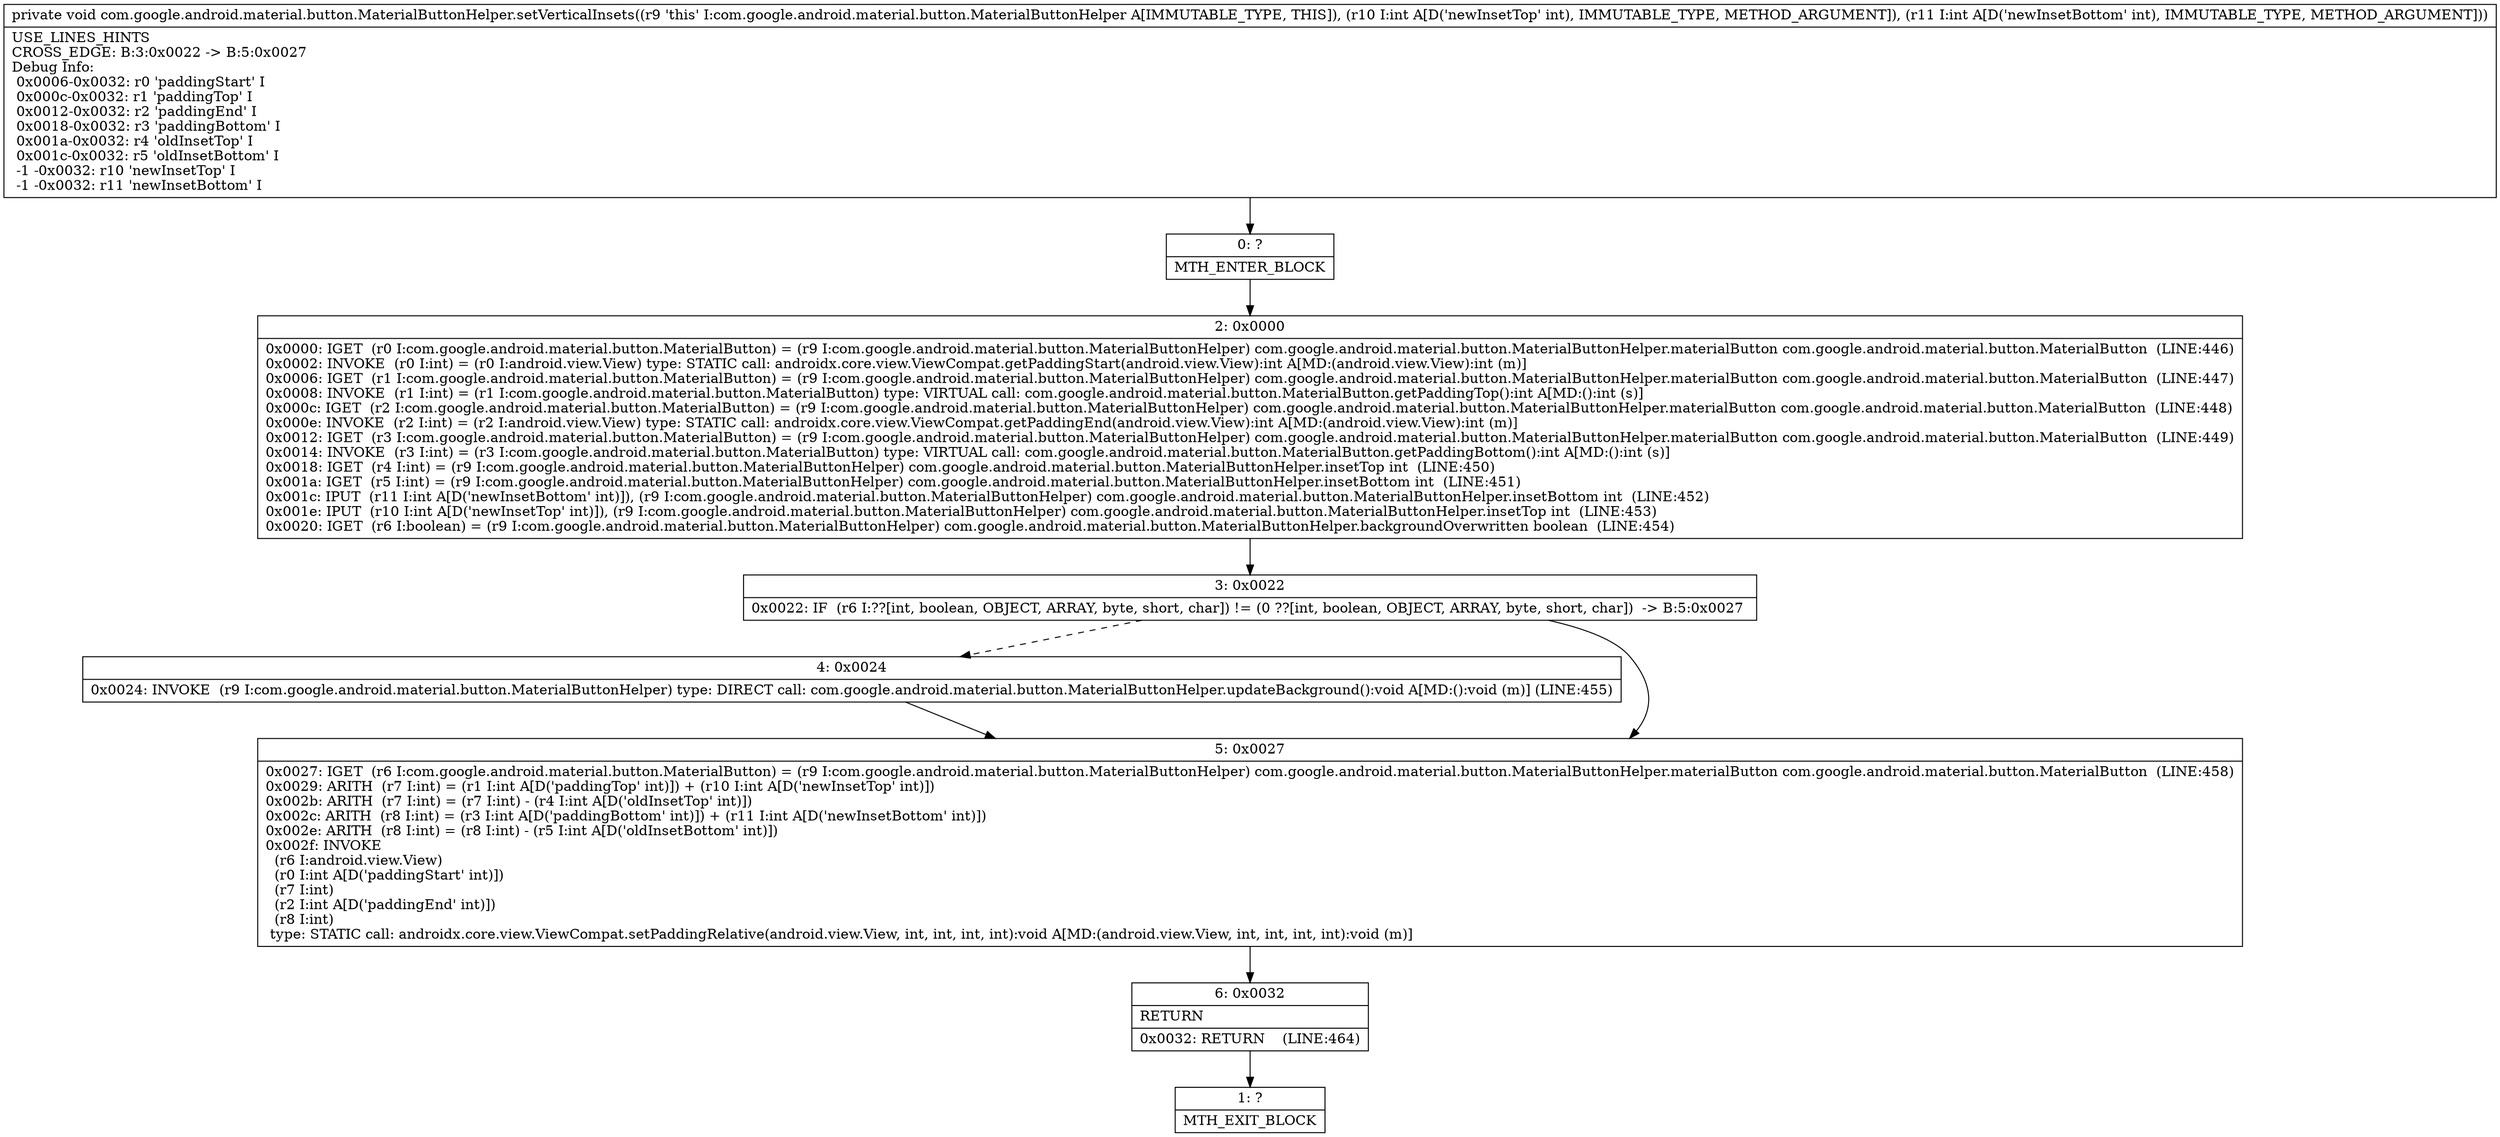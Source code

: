 digraph "CFG forcom.google.android.material.button.MaterialButtonHelper.setVerticalInsets(II)V" {
Node_0 [shape=record,label="{0\:\ ?|MTH_ENTER_BLOCK\l}"];
Node_2 [shape=record,label="{2\:\ 0x0000|0x0000: IGET  (r0 I:com.google.android.material.button.MaterialButton) = (r9 I:com.google.android.material.button.MaterialButtonHelper) com.google.android.material.button.MaterialButtonHelper.materialButton com.google.android.material.button.MaterialButton  (LINE:446)\l0x0002: INVOKE  (r0 I:int) = (r0 I:android.view.View) type: STATIC call: androidx.core.view.ViewCompat.getPaddingStart(android.view.View):int A[MD:(android.view.View):int (m)]\l0x0006: IGET  (r1 I:com.google.android.material.button.MaterialButton) = (r9 I:com.google.android.material.button.MaterialButtonHelper) com.google.android.material.button.MaterialButtonHelper.materialButton com.google.android.material.button.MaterialButton  (LINE:447)\l0x0008: INVOKE  (r1 I:int) = (r1 I:com.google.android.material.button.MaterialButton) type: VIRTUAL call: com.google.android.material.button.MaterialButton.getPaddingTop():int A[MD:():int (s)]\l0x000c: IGET  (r2 I:com.google.android.material.button.MaterialButton) = (r9 I:com.google.android.material.button.MaterialButtonHelper) com.google.android.material.button.MaterialButtonHelper.materialButton com.google.android.material.button.MaterialButton  (LINE:448)\l0x000e: INVOKE  (r2 I:int) = (r2 I:android.view.View) type: STATIC call: androidx.core.view.ViewCompat.getPaddingEnd(android.view.View):int A[MD:(android.view.View):int (m)]\l0x0012: IGET  (r3 I:com.google.android.material.button.MaterialButton) = (r9 I:com.google.android.material.button.MaterialButtonHelper) com.google.android.material.button.MaterialButtonHelper.materialButton com.google.android.material.button.MaterialButton  (LINE:449)\l0x0014: INVOKE  (r3 I:int) = (r3 I:com.google.android.material.button.MaterialButton) type: VIRTUAL call: com.google.android.material.button.MaterialButton.getPaddingBottom():int A[MD:():int (s)]\l0x0018: IGET  (r4 I:int) = (r9 I:com.google.android.material.button.MaterialButtonHelper) com.google.android.material.button.MaterialButtonHelper.insetTop int  (LINE:450)\l0x001a: IGET  (r5 I:int) = (r9 I:com.google.android.material.button.MaterialButtonHelper) com.google.android.material.button.MaterialButtonHelper.insetBottom int  (LINE:451)\l0x001c: IPUT  (r11 I:int A[D('newInsetBottom' int)]), (r9 I:com.google.android.material.button.MaterialButtonHelper) com.google.android.material.button.MaterialButtonHelper.insetBottom int  (LINE:452)\l0x001e: IPUT  (r10 I:int A[D('newInsetTop' int)]), (r9 I:com.google.android.material.button.MaterialButtonHelper) com.google.android.material.button.MaterialButtonHelper.insetTop int  (LINE:453)\l0x0020: IGET  (r6 I:boolean) = (r9 I:com.google.android.material.button.MaterialButtonHelper) com.google.android.material.button.MaterialButtonHelper.backgroundOverwritten boolean  (LINE:454)\l}"];
Node_3 [shape=record,label="{3\:\ 0x0022|0x0022: IF  (r6 I:??[int, boolean, OBJECT, ARRAY, byte, short, char]) != (0 ??[int, boolean, OBJECT, ARRAY, byte, short, char])  \-\> B:5:0x0027 \l}"];
Node_4 [shape=record,label="{4\:\ 0x0024|0x0024: INVOKE  (r9 I:com.google.android.material.button.MaterialButtonHelper) type: DIRECT call: com.google.android.material.button.MaterialButtonHelper.updateBackground():void A[MD:():void (m)] (LINE:455)\l}"];
Node_5 [shape=record,label="{5\:\ 0x0027|0x0027: IGET  (r6 I:com.google.android.material.button.MaterialButton) = (r9 I:com.google.android.material.button.MaterialButtonHelper) com.google.android.material.button.MaterialButtonHelper.materialButton com.google.android.material.button.MaterialButton  (LINE:458)\l0x0029: ARITH  (r7 I:int) = (r1 I:int A[D('paddingTop' int)]) + (r10 I:int A[D('newInsetTop' int)]) \l0x002b: ARITH  (r7 I:int) = (r7 I:int) \- (r4 I:int A[D('oldInsetTop' int)]) \l0x002c: ARITH  (r8 I:int) = (r3 I:int A[D('paddingBottom' int)]) + (r11 I:int A[D('newInsetBottom' int)]) \l0x002e: ARITH  (r8 I:int) = (r8 I:int) \- (r5 I:int A[D('oldInsetBottom' int)]) \l0x002f: INVOKE  \l  (r6 I:android.view.View)\l  (r0 I:int A[D('paddingStart' int)])\l  (r7 I:int)\l  (r2 I:int A[D('paddingEnd' int)])\l  (r8 I:int)\l type: STATIC call: androidx.core.view.ViewCompat.setPaddingRelative(android.view.View, int, int, int, int):void A[MD:(android.view.View, int, int, int, int):void (m)]\l}"];
Node_6 [shape=record,label="{6\:\ 0x0032|RETURN\l|0x0032: RETURN    (LINE:464)\l}"];
Node_1 [shape=record,label="{1\:\ ?|MTH_EXIT_BLOCK\l}"];
MethodNode[shape=record,label="{private void com.google.android.material.button.MaterialButtonHelper.setVerticalInsets((r9 'this' I:com.google.android.material.button.MaterialButtonHelper A[IMMUTABLE_TYPE, THIS]), (r10 I:int A[D('newInsetTop' int), IMMUTABLE_TYPE, METHOD_ARGUMENT]), (r11 I:int A[D('newInsetBottom' int), IMMUTABLE_TYPE, METHOD_ARGUMENT]))  | USE_LINES_HINTS\lCROSS_EDGE: B:3:0x0022 \-\> B:5:0x0027\lDebug Info:\l  0x0006\-0x0032: r0 'paddingStart' I\l  0x000c\-0x0032: r1 'paddingTop' I\l  0x0012\-0x0032: r2 'paddingEnd' I\l  0x0018\-0x0032: r3 'paddingBottom' I\l  0x001a\-0x0032: r4 'oldInsetTop' I\l  0x001c\-0x0032: r5 'oldInsetBottom' I\l  \-1 \-0x0032: r10 'newInsetTop' I\l  \-1 \-0x0032: r11 'newInsetBottom' I\l}"];
MethodNode -> Node_0;Node_0 -> Node_2;
Node_2 -> Node_3;
Node_3 -> Node_4[style=dashed];
Node_3 -> Node_5;
Node_4 -> Node_5;
Node_5 -> Node_6;
Node_6 -> Node_1;
}

